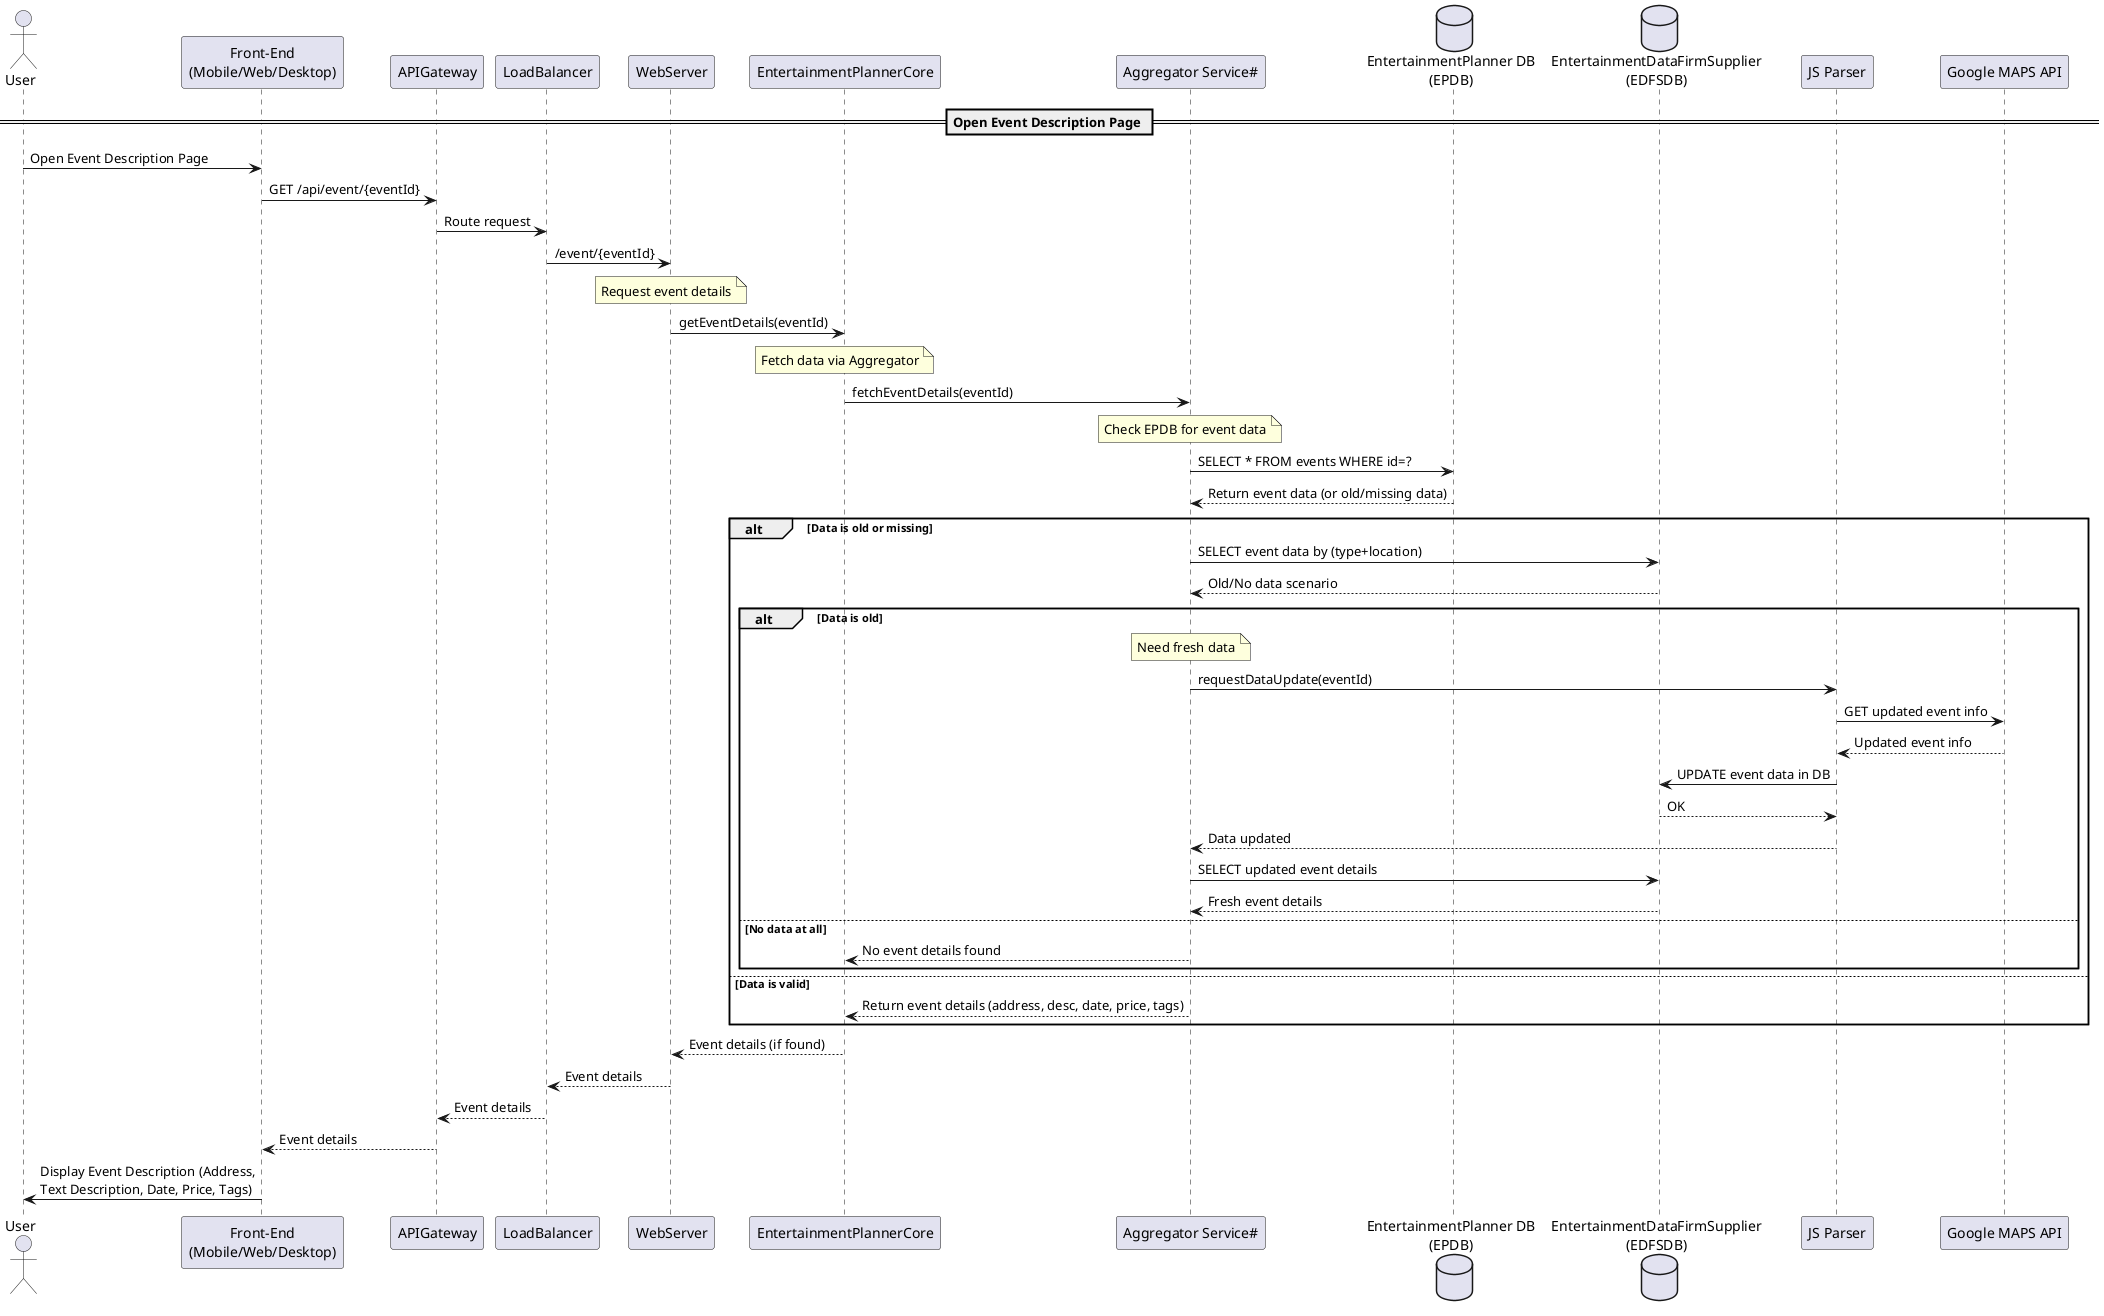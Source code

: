 @startuml
actor User
participant "Front-End\n(Mobile/Web/Desktop)" as FE
participant APIGateway
participant LoadBalancer as LB
participant WebServer as WS
participant "EntertainmentPlannerCore" as Core
participant "Aggregator Service#" as Agg
database "EntertainmentPlanner DB\n(EPDB)" as EPDB
database "EntertainmentDataFirmSupplier\n(EDFSDB)" as EDFSDB
participant "JS Parser" as Flamingo
participant "Google MAPS API" as GMaps

== Open Event Description Page ==
User -> FE: Open Event Description Page
FE -> APIGateway: GET /api/event/{eventId}
APIGateway -> LB: Route request
LB -> WS: /event/{eventId}

note over WS: Request event details
WS -> Core: getEventDetails(eventId)

note over Core: Fetch data via Aggregator
Core -> Agg: fetchEventDetails(eventId)

note over Agg: Check EPDB for event data
Agg -> EPDB: SELECT * FROM events WHERE id=?
EPDB --> Agg: Return event data (or old/missing data)

alt Data is old or missing
  Agg -> EDFSDB: SELECT event data by (type+location)
  EDFSDB --> Agg: Old/No data scenario

  alt Data is old
    note over Agg: Need fresh data
    Agg -> Flamingo: requestDataUpdate(eventId)
    Flamingo -> GMaps: GET updated event info
    GMaps --> Flamingo: Updated event info
    Flamingo -> EDFSDB: UPDATE event data in DB
    EDFSDB --> Flamingo: OK
    Flamingo --> Agg: Data updated
    Agg -> EDFSDB: SELECT updated event details
    EDFSDB --> Agg: Fresh event details
  else No data at all
    ' Possibly no results
    Agg --> Core: No event details found
  end
else Data is valid
  Agg --> Core: Return event details (address, desc, date, price, tags)
end

Core --> WS: Event details (if found)
WS --> LB: Event details
LB --> APIGateway: Event details
APIGateway --> FE: Event details

FE -> User: Display Event Description (Address,\nText Description, Date, Price, Tags)
@enduml
